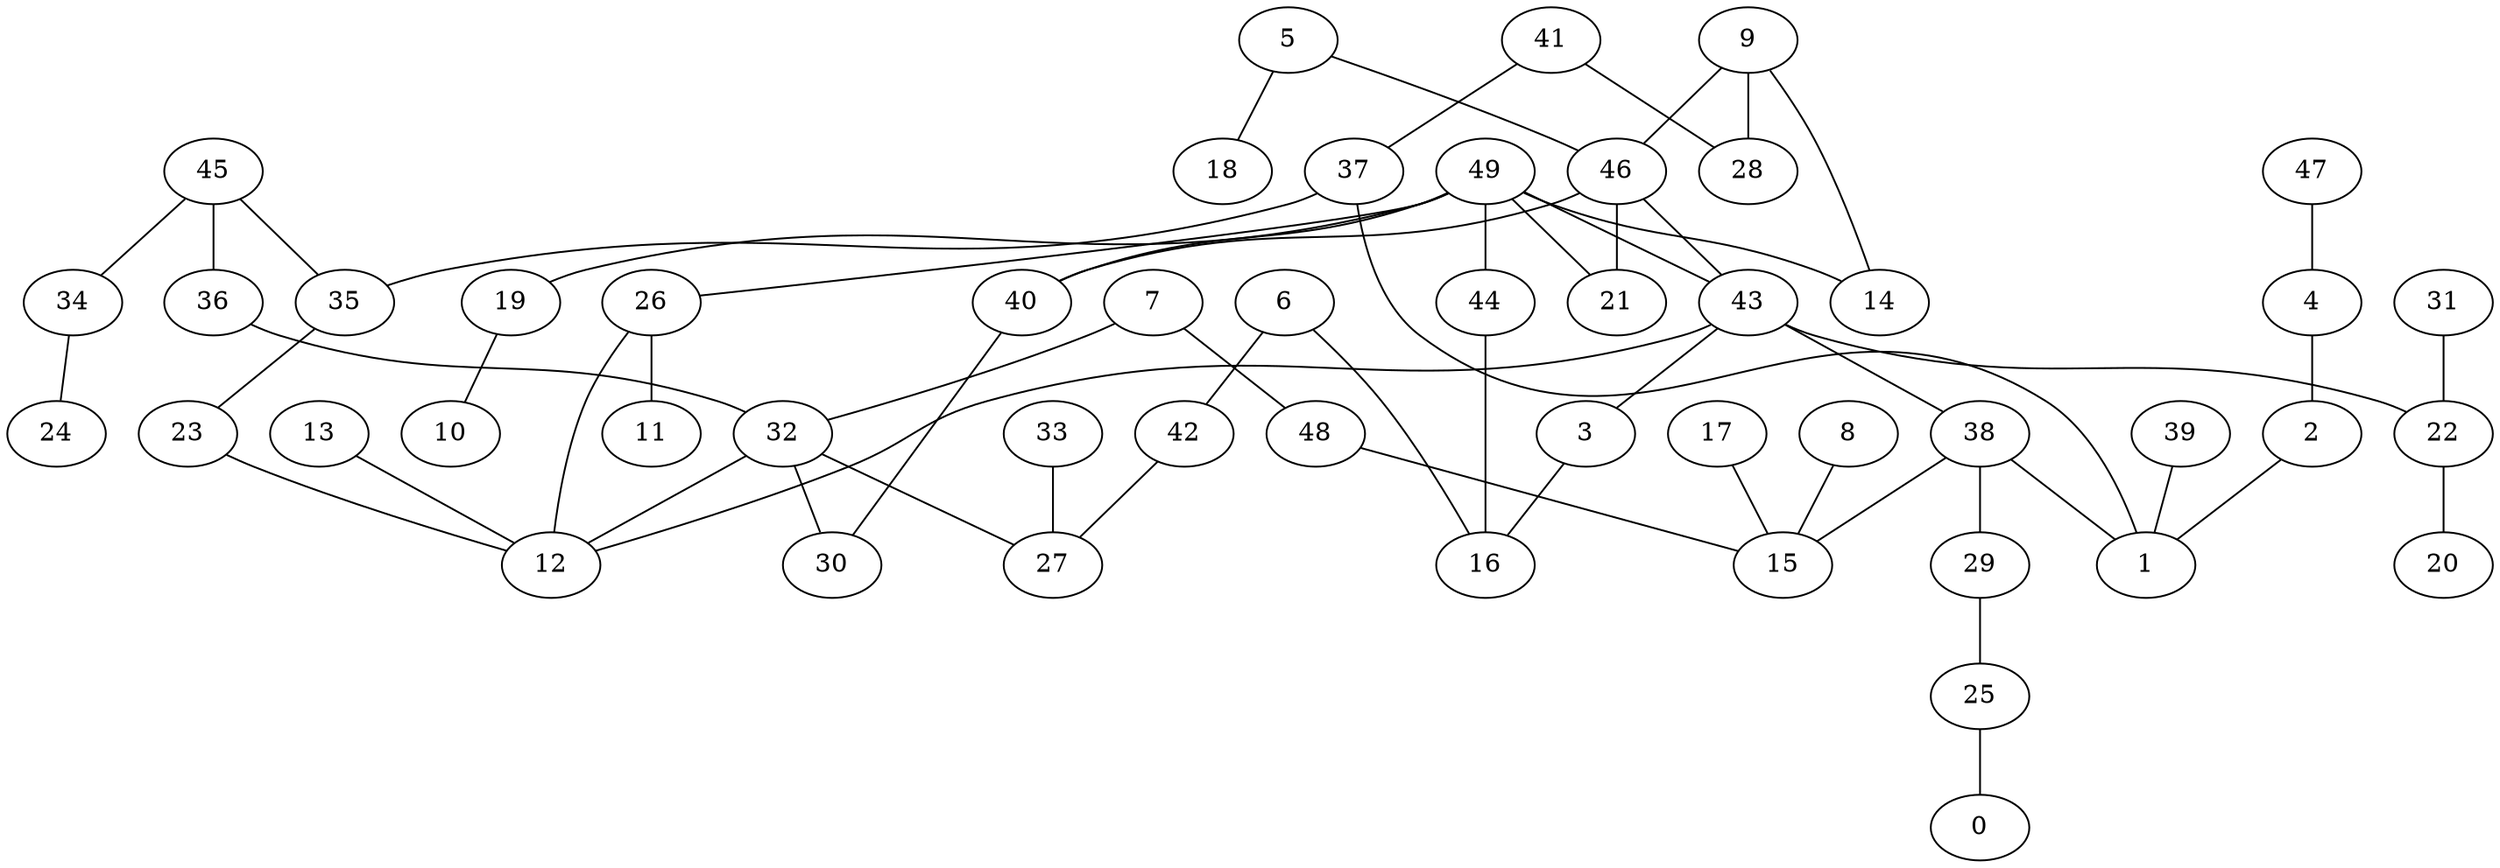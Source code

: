 digraph GG_graph {

subgraph G_graph {
edge [color = black]
"13" -> "12" [dir = none]
"47" -> "4" [dir = none]
"31" -> "22" [dir = none]
"39" -> "1" [dir = none]
"17" -> "15" [dir = none]
"40" -> "30" [dir = none]
"8" -> "15" [dir = none]
"33" -> "27" [dir = none]
"48" -> "15" [dir = none]
"22" -> "20" [dir = none]
"37" -> "35" [dir = none]
"26" -> "11" [dir = none]
"26" -> "12" [dir = none]
"32" -> "27" [dir = none]
"32" -> "30" [dir = none]
"32" -> "12" [dir = none]
"7" -> "48" [dir = none]
"29" -> "25" [dir = none]
"9" -> "28" [dir = none]
"9" -> "46" [dir = none]
"5" -> "18" [dir = none]
"5" -> "46" [dir = none]
"46" -> "21" [dir = none]
"46" -> "43" [dir = none]
"41" -> "37" [dir = none]
"38" -> "1" [dir = none]
"38" -> "15" [dir = none]
"38" -> "29" [dir = none]
"19" -> "10" [dir = none]
"43" -> "3" [dir = none]
"43" -> "22" [dir = none]
"43" -> "12" [dir = none]
"43" -> "38" [dir = none]
"36" -> "32" [dir = none]
"42" -> "27" [dir = none]
"49" -> "44" [dir = none]
"49" -> "14" [dir = none]
"49" -> "19" [dir = none]
"49" -> "43" [dir = none]
"25" -> "0" [dir = none]
"2" -> "1" [dir = none]
"3" -> "16" [dir = none]
"6" -> "42" [dir = none]
"45" -> "34" [dir = none]
"45" -> "35" [dir = none]
"45" -> "36" [dir = none]
"4" -> "2" [dir = none]
"35" -> "23" [dir = none]
"34" -> "24" [dir = none]
"49" -> "40" [dir = none]
"6" -> "16" [dir = none]
"41" -> "28" [dir = none]
"9" -> "14" [dir = none]
"44" -> "16" [dir = none]
"7" -> "32" [dir = none]
"46" -> "40" [dir = none]
"49" -> "21" [dir = none]
"37" -> "1" [dir = none]
"23" -> "12" [dir = none]
"49" -> "26" [dir = none]
}

}

